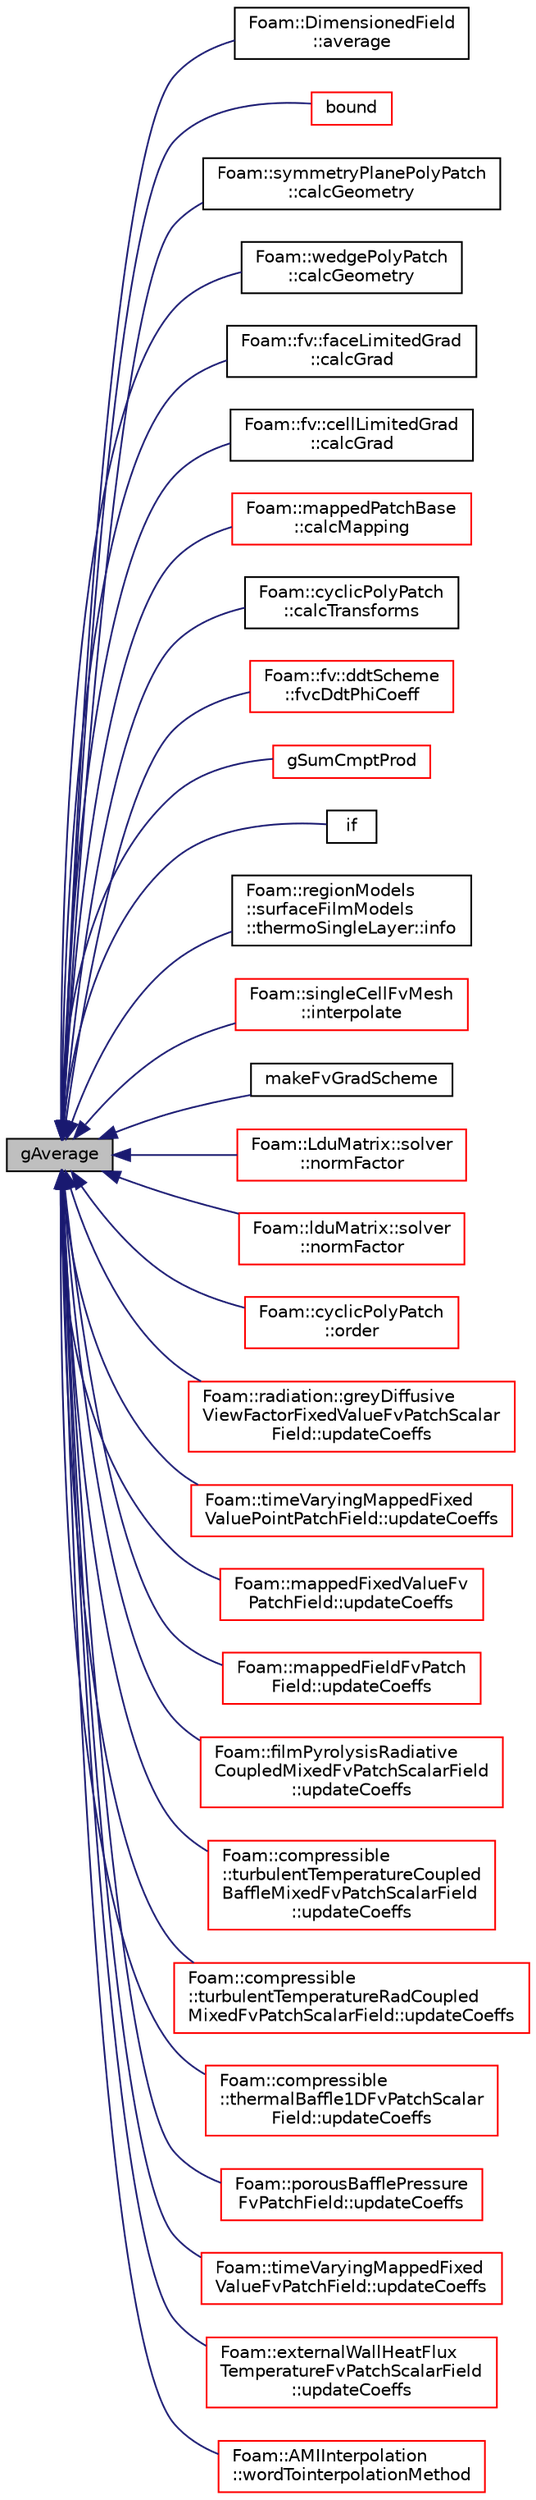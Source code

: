 digraph "gAverage"
{
  bgcolor="transparent";
  edge [fontname="Helvetica",fontsize="10",labelfontname="Helvetica",labelfontsize="10"];
  node [fontname="Helvetica",fontsize="10",shape=record];
  rankdir="LR";
  Node1 [label="gAverage",height=0.2,width=0.4,color="black", fillcolor="grey75", style="filled", fontcolor="black"];
  Node1 -> Node2 [dir="back",color="midnightblue",fontsize="10",style="solid",fontname="Helvetica"];
  Node2 [label="Foam::DimensionedField\l::average",height=0.2,width=0.4,color="black",URL="$a00540.html#ab9ddc4517d79f953898d0517233a2e7e",tooltip="Calculate and return arithmetic average. "];
  Node1 -> Node3 [dir="back",color="midnightblue",fontsize="10",style="solid",fontname="Helvetica"];
  Node3 [label="bound",height=0.2,width=0.4,color="red",URL="$a10958.html#a334b2a2d0ce7997d360f7a018174a077",tooltip="Bound the given scalar field if it has gone unbounded. "];
  Node1 -> Node4 [dir="back",color="midnightblue",fontsize="10",style="solid",fontname="Helvetica"];
  Node4 [label="Foam::symmetryPlanePolyPatch\l::calcGeometry",height=0.2,width=0.4,color="black",URL="$a02602.html#a58bb4c0382e9ee570811fb3f005a0a97",tooltip="Calculate the patch geometry. "];
  Node1 -> Node5 [dir="back",color="midnightblue",fontsize="10",style="solid",fontname="Helvetica"];
  Node5 [label="Foam::wedgePolyPatch\l::calcGeometry",height=0.2,width=0.4,color="black",URL="$a02958.html#a58bb4c0382e9ee570811fb3f005a0a97",tooltip="Calculate the patch geometry. "];
  Node1 -> Node6 [dir="back",color="midnightblue",fontsize="10",style="solid",fontname="Helvetica"];
  Node6 [label="Foam::fv::faceLimitedGrad\l::calcGrad",height=0.2,width=0.4,color="black",URL="$a00737.html#ad8d9cb82461fad7624154d2e66528aa7"];
  Node1 -> Node7 [dir="back",color="midnightblue",fontsize="10",style="solid",fontname="Helvetica"];
  Node7 [label="Foam::fv::cellLimitedGrad\l::calcGrad",height=0.2,width=0.4,color="black",URL="$a00215.html#a9e6946d5c172823826c394cab9979f17"];
  Node1 -> Node8 [dir="back",color="midnightblue",fontsize="10",style="solid",fontname="Helvetica"];
  Node8 [label="Foam::mappedPatchBase\l::calcMapping",height=0.2,width=0.4,color="red",URL="$a01445.html#a855421729b0363f1d9b0341a153f12b1",tooltip="Calculate mapping. "];
  Node1 -> Node9 [dir="back",color="midnightblue",fontsize="10",style="solid",fontname="Helvetica"];
  Node9 [label="Foam::cyclicPolyPatch\l::calcTransforms",height=0.2,width=0.4,color="black",URL="$a00492.html#afb48497736bbafb1fbb000cd218d1779",tooltip="Recalculate the transformation tensors. "];
  Node1 -> Node10 [dir="back",color="midnightblue",fontsize="10",style="solid",fontname="Helvetica"];
  Node10 [label="Foam::fv::ddtScheme\l::fvcDdtPhiCoeff",height=0.2,width=0.4,color="red",URL="$a00511.html#adaa5c26dbfd2851be994f2e32f3274d1"];
  Node1 -> Node11 [dir="back",color="midnightblue",fontsize="10",style="solid",fontname="Helvetica"];
  Node11 [label="gSumCmptProd",height=0.2,width=0.4,color="red",URL="$a10958.html#afe5291c470b6a434026fb71cb9b8814c"];
  Node1 -> Node12 [dir="back",color="midnightblue",fontsize="10",style="solid",fontname="Helvetica"];
  Node12 [label="if",height=0.2,width=0.4,color="black",URL="$a04526.html#a932f4eac886605bbd76303a56d75e4de"];
  Node1 -> Node13 [dir="back",color="midnightblue",fontsize="10",style="solid",fontname="Helvetica"];
  Node13 [label="Foam::regionModels\l::surfaceFilmModels\l::thermoSingleLayer::info",height=0.2,width=0.4,color="black",URL="$a02670.html#ac1b66fe77173de9e5e8542b2823d6071",tooltip="Provide some feedback. "];
  Node1 -> Node14 [dir="back",color="midnightblue",fontsize="10",style="solid",fontname="Helvetica"];
  Node14 [label="Foam::singleCellFvMesh\l::interpolate",height=0.2,width=0.4,color="red",URL="$a02374.html#a7f0d8ba2b6a4c4c47fd025904753a3fc",tooltip="Map volField. Internal field set to average, patch fields straight. "];
  Node1 -> Node15 [dir="back",color="midnightblue",fontsize="10",style="solid",fontname="Helvetica"];
  Node15 [label="makeFvGradScheme",height=0.2,width=0.4,color="black",URL="$a05862.html#a392ada9a48d078ac5e73a2b100268766"];
  Node1 -> Node16 [dir="back",color="midnightblue",fontsize="10",style="solid",fontname="Helvetica"];
  Node16 [label="Foam::LduMatrix::solver\l::normFactor",height=0.2,width=0.4,color="red",URL="$a02441.html#a0e93bb3b7b4d2396eb15278901a3cb2e",tooltip="Return the matrix norm used to normalise the residual for the. "];
  Node1 -> Node17 [dir="back",color="midnightblue",fontsize="10",style="solid",fontname="Helvetica"];
  Node17 [label="Foam::lduMatrix::solver\l::normFactor",height=0.2,width=0.4,color="red",URL="$a02440.html#ad41d3f7a2da82048383005caa1e37d49",tooltip="Return the matrix norm used to normalise the residual for the. "];
  Node1 -> Node18 [dir="back",color="midnightblue",fontsize="10",style="solid",fontname="Helvetica"];
  Node18 [label="Foam::cyclicPolyPatch\l::order",height=0.2,width=0.4,color="red",URL="$a00492.html#a557fadfc4a0e74703deefb12da057df5",tooltip="Return new ordering for primitivePatch. "];
  Node1 -> Node19 [dir="back",color="midnightblue",fontsize="10",style="solid",fontname="Helvetica"];
  Node19 [label="Foam::radiation::greyDiffusive\lViewFactorFixedValueFvPatchScalar\lField::updateCoeffs",height=0.2,width=0.4,color="red",URL="$a00968.html#a7e24eafac629d3733181cd942d4c902f",tooltip="Update the coefficients associated with the patch field. "];
  Node1 -> Node20 [dir="back",color="midnightblue",fontsize="10",style="solid",fontname="Helvetica"];
  Node20 [label="Foam::timeVaryingMappedFixed\lValuePointPatchField::updateCoeffs",height=0.2,width=0.4,color="red",URL="$a02689.html#a7e24eafac629d3733181cd942d4c902f",tooltip="Update the coefficients associated with the patch field. "];
  Node1 -> Node21 [dir="back",color="midnightblue",fontsize="10",style="solid",fontname="Helvetica"];
  Node21 [label="Foam::mappedFixedValueFv\lPatchField::updateCoeffs",height=0.2,width=0.4,color="red",URL="$a01442.html#a7e24eafac629d3733181cd942d4c902f",tooltip="Update the coefficients associated with the patch field. "];
  Node1 -> Node22 [dir="back",color="midnightblue",fontsize="10",style="solid",fontname="Helvetica"];
  Node22 [label="Foam::mappedFieldFvPatch\lField::updateCoeffs",height=0.2,width=0.4,color="red",URL="$a01439.html#a7e24eafac629d3733181cd942d4c902f",tooltip="Update the coefficients associated with the patch field. "];
  Node1 -> Node23 [dir="back",color="midnightblue",fontsize="10",style="solid",fontname="Helvetica"];
  Node23 [label="Foam::filmPyrolysisRadiative\lCoupledMixedFvPatchScalarField\l::updateCoeffs",height=0.2,width=0.4,color="red",URL="$a00794.html#a7e24eafac629d3733181cd942d4c902f",tooltip="Update the coefficients associated with the patch field. "];
  Node1 -> Node24 [dir="back",color="midnightblue",fontsize="10",style="solid",fontname="Helvetica"];
  Node24 [label="Foam::compressible\l::turbulentTemperatureCoupled\lBaffleMixedFvPatchScalarField\l::updateCoeffs",height=0.2,width=0.4,color="red",URL="$a02780.html#a7e24eafac629d3733181cd942d4c902f",tooltip="Update the coefficients associated with the patch field. "];
  Node1 -> Node25 [dir="back",color="midnightblue",fontsize="10",style="solid",fontname="Helvetica"];
  Node25 [label="Foam::compressible\l::turbulentTemperatureRadCoupled\lMixedFvPatchScalarField::updateCoeffs",height=0.2,width=0.4,color="red",URL="$a02781.html#a7e24eafac629d3733181cd942d4c902f",tooltip="Update the coefficients associated with the patch field. "];
  Node1 -> Node26 [dir="back",color="midnightblue",fontsize="10",style="solid",fontname="Helvetica"];
  Node26 [label="Foam::compressible\l::thermalBaffle1DFvPatchScalar\lField::updateCoeffs",height=0.2,width=0.4,color="red",URL="$a02651.html#a7e24eafac629d3733181cd942d4c902f",tooltip="Update the coefficients associated with the patch field. "];
  Node1 -> Node27 [dir="back",color="midnightblue",fontsize="10",style="solid",fontname="Helvetica"];
  Node27 [label="Foam::porousBafflePressure\lFvPatchField::updateCoeffs",height=0.2,width=0.4,color="red",URL="$a01975.html#a7e24eafac629d3733181cd942d4c902f",tooltip="Update the coefficients associated with the patch field. "];
  Node1 -> Node28 [dir="back",color="midnightblue",fontsize="10",style="solid",fontname="Helvetica"];
  Node28 [label="Foam::timeVaryingMappedFixed\lValueFvPatchField::updateCoeffs",height=0.2,width=0.4,color="red",URL="$a02688.html#a7e24eafac629d3733181cd942d4c902f",tooltip="Update the coefficients associated with the patch field. "];
  Node1 -> Node29 [dir="back",color="midnightblue",fontsize="10",style="solid",fontname="Helvetica"];
  Node29 [label="Foam::externalWallHeatFlux\lTemperatureFvPatchScalarField\l::updateCoeffs",height=0.2,width=0.4,color="red",URL="$a00720.html#a7e24eafac629d3733181cd942d4c902f",tooltip="Update the coefficients associated with the patch field. "];
  Node1 -> Node30 [dir="back",color="midnightblue",fontsize="10",style="solid",fontname="Helvetica"];
  Node30 [label="Foam::AMIInterpolation\l::wordTointerpolationMethod",height=0.2,width=0.4,color="red",URL="$a00048.html#a60e3ed16ffdfe716b129e1e10820c506",tooltip="Convert word to interpolationMethod. "];
}

